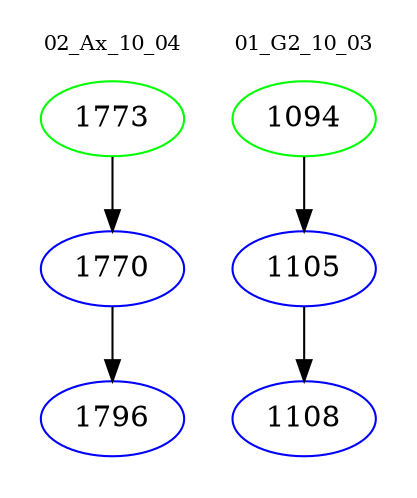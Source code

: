 digraph{
subgraph cluster_0 {
color = white
label = "02_Ax_10_04";
fontsize=10;
T0_1773 [label="1773", color="green"]
T0_1773 -> T0_1770 [color="black"]
T0_1770 [label="1770", color="blue"]
T0_1770 -> T0_1796 [color="black"]
T0_1796 [label="1796", color="blue"]
}
subgraph cluster_1 {
color = white
label = "01_G2_10_03";
fontsize=10;
T1_1094 [label="1094", color="green"]
T1_1094 -> T1_1105 [color="black"]
T1_1105 [label="1105", color="blue"]
T1_1105 -> T1_1108 [color="black"]
T1_1108 [label="1108", color="blue"]
}
}
